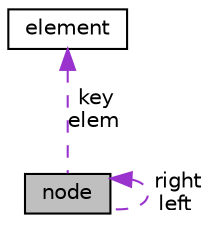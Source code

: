 digraph "node"
{
  edge [fontname="Helvetica",fontsize="10",labelfontname="Helvetica",labelfontsize="10"];
  node [fontname="Helvetica",fontsize="10",shape=record];
  Node1 [label="node",height=0.2,width=0.4,color="black", fillcolor="grey75", style="filled", fontcolor="black"];
  Node1 -> Node1 [dir="back",color="darkorchid3",fontsize="10",style="dashed",label=" right\nleft" ,fontname="Helvetica"];
  Node2 -> Node1 [dir="back",color="darkorchid3",fontsize="10",style="dashed",label=" key\nelem" ,fontname="Helvetica"];
  Node2 [label="element",height=0.2,width=0.4,color="black", fillcolor="white", style="filled",URL="$unionelement.html"];
}
